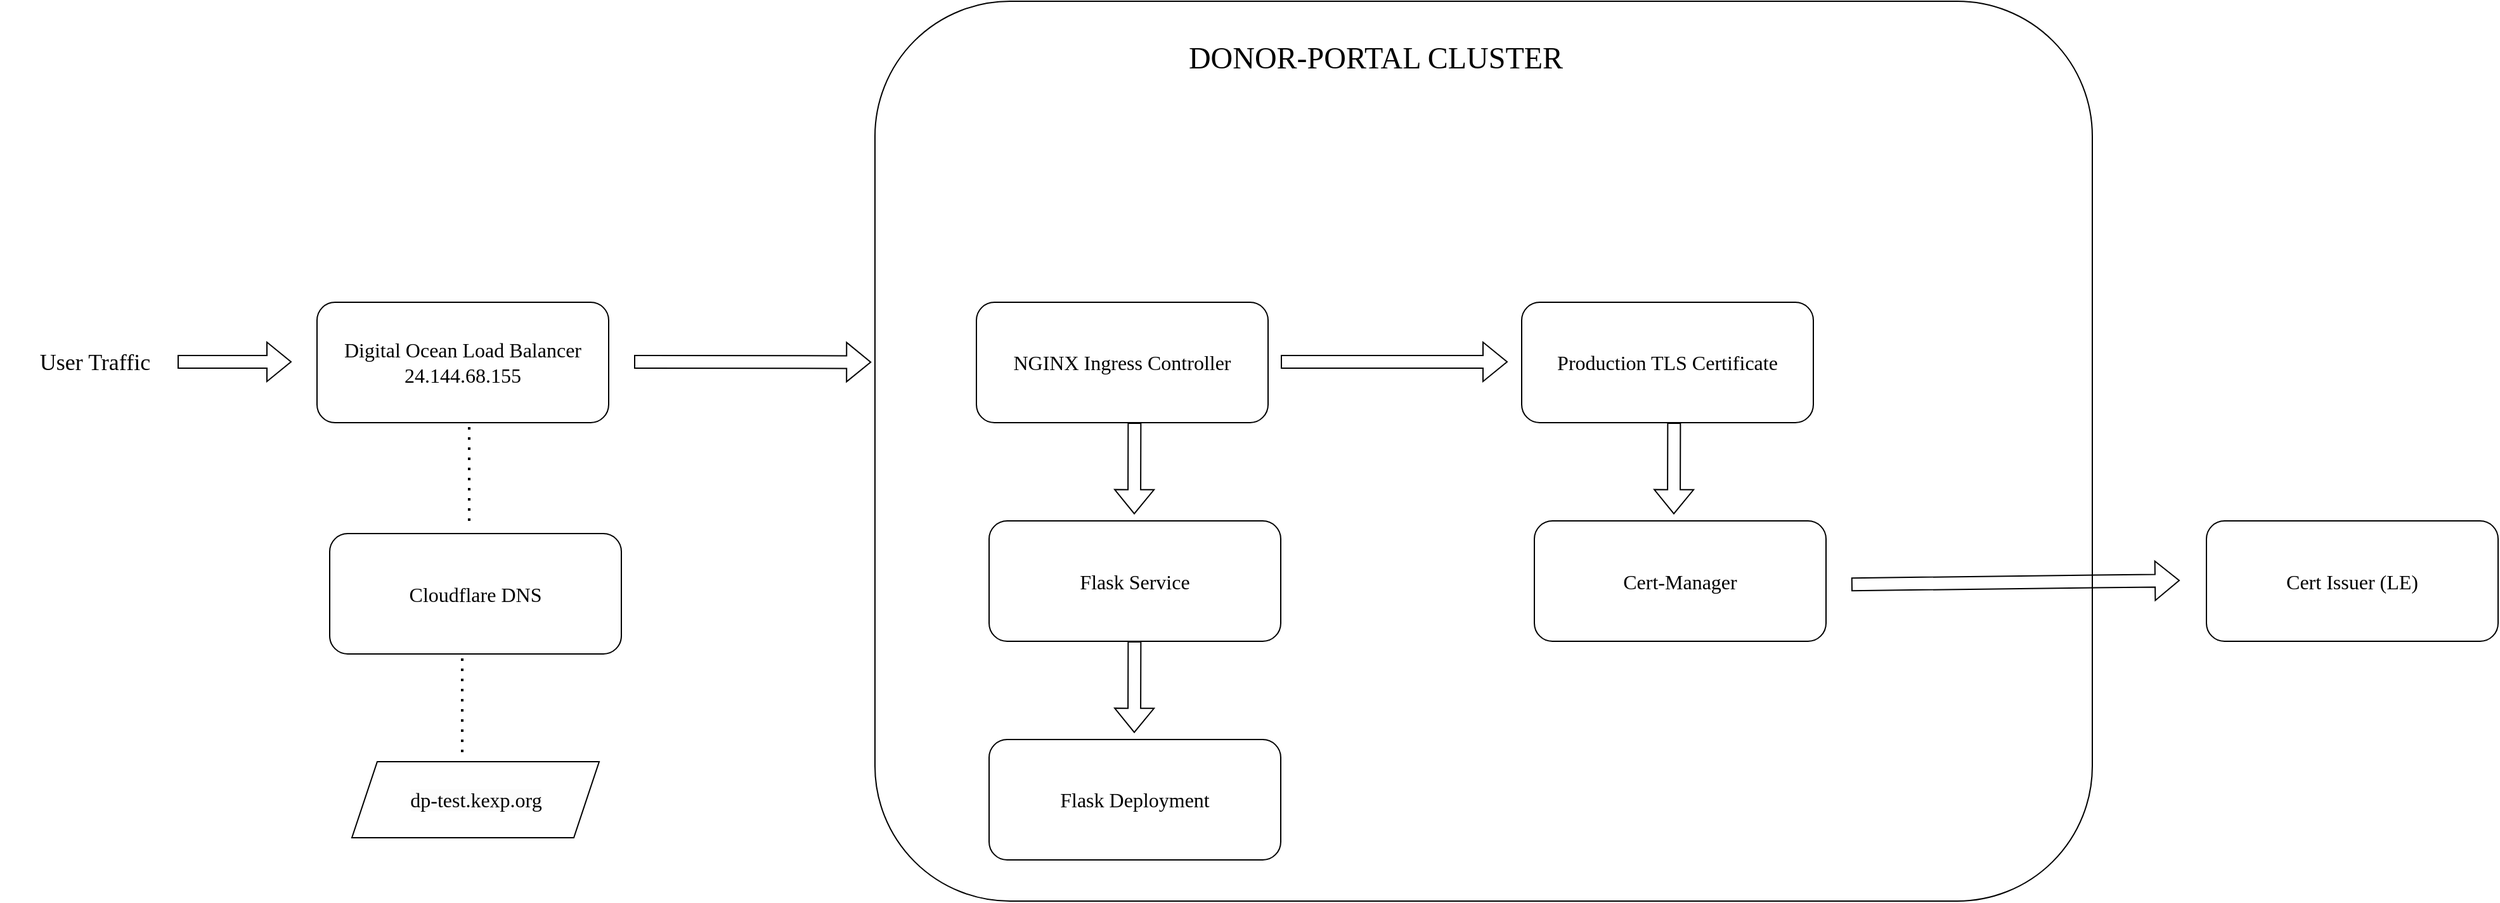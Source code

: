 <mxfile version="22.0.6" type="github">
  <diagram name="Page-1" id="X3mkrffIviuJkXtV6vyq">
    <mxGraphModel dx="5032" dy="1198" grid="1" gridSize="10" guides="1" tooltips="1" connect="1" arrows="1" fold="1" page="1" pageScale="1" pageWidth="850" pageHeight="1100" math="0" shadow="0">
      <root>
        <mxCell id="0" />
        <mxCell id="1" parent="0" />
        <mxCell id="lV5kNANwVsFOWwSpM68Y-1" value="User Traffic" style="text;strokeColor=none;align=center;fillColor=none;html=1;verticalAlign=middle;whiteSpace=wrap;rounded=0;fontFamily=Comic Sans MS;fontSize=18;" vertex="1" parent="1">
          <mxGeometry x="-1260" y="400" width="150" height="30" as="geometry" />
        </mxCell>
        <mxCell id="lV5kNANwVsFOWwSpM68Y-2" value="" style="shape=flexArrow;endArrow=classic;html=1;rounded=0;" edge="1" parent="1">
          <mxGeometry width="50" height="50" relative="1" as="geometry">
            <mxPoint x="-1120" y="414.5" as="sourcePoint" />
            <mxPoint x="-1030" y="414.5" as="targetPoint" />
            <Array as="points" />
          </mxGeometry>
        </mxCell>
        <mxCell id="lV5kNANwVsFOWwSpM68Y-3" value="&lt;font style=&quot;font-size: 16px;&quot; face=&quot;Comic Sans MS&quot;&gt;Digital Ocean Load Balancer&lt;br&gt;24.144.68.155&lt;/font&gt;" style="rounded=1;whiteSpace=wrap;html=1;" vertex="1" parent="1">
          <mxGeometry x="-1010" y="367.5" width="230" height="95" as="geometry" />
        </mxCell>
        <mxCell id="lV5kNANwVsFOWwSpM68Y-4" value="" style="endArrow=none;dashed=1;html=1;dashPattern=1 3;strokeWidth=2;rounded=0;" edge="1" parent="1">
          <mxGeometry width="50" height="50" relative="1" as="geometry">
            <mxPoint x="-890" y="540" as="sourcePoint" />
            <mxPoint x="-890" y="462.5" as="targetPoint" />
          </mxGeometry>
        </mxCell>
        <mxCell id="lV5kNANwVsFOWwSpM68Y-5" value="&lt;font face=&quot;Comic Sans MS&quot;&gt;&lt;span style=&quot;font-size: 16px;&quot;&gt;Cloudflare DNS&lt;/span&gt;&lt;/font&gt;" style="rounded=1;whiteSpace=wrap;html=1;" vertex="1" parent="1">
          <mxGeometry x="-1000" y="550" width="230" height="95" as="geometry" />
        </mxCell>
        <mxCell id="lV5kNANwVsFOWwSpM68Y-6" value="" style="endArrow=none;dashed=1;html=1;dashPattern=1 3;strokeWidth=2;rounded=0;" edge="1" parent="1">
          <mxGeometry width="50" height="50" relative="1" as="geometry">
            <mxPoint x="-895.5" y="722.5" as="sourcePoint" />
            <mxPoint x="-895.5" y="645" as="targetPoint" />
          </mxGeometry>
        </mxCell>
        <mxCell id="lV5kNANwVsFOWwSpM68Y-7" value="&lt;span style=&quot;color: rgb(0, 0, 0); font-family: &amp;quot;Comic Sans MS&amp;quot;; font-size: 16px; font-style: normal; font-variant-ligatures: normal; font-variant-caps: normal; font-weight: 400; letter-spacing: normal; orphans: 2; text-align: center; text-indent: 0px; text-transform: none; widows: 2; word-spacing: 0px; -webkit-text-stroke-width: 0px; background-color: rgb(251, 251, 251); text-decoration-thickness: initial; text-decoration-style: initial; text-decoration-color: initial; float: none; display: inline !important;&quot;&gt;dp-test.kexp.org&lt;/span&gt;" style="shape=parallelogram;perimeter=parallelogramPerimeter;whiteSpace=wrap;html=1;fixedSize=1;" vertex="1" parent="1">
          <mxGeometry x="-982.5" y="730" width="195" height="60" as="geometry" />
        </mxCell>
        <mxCell id="lV5kNANwVsFOWwSpM68Y-8" value="" style="rounded=1;whiteSpace=wrap;html=1;" vertex="1" parent="1">
          <mxGeometry x="-570" y="130" width="960" height="710" as="geometry" />
        </mxCell>
        <mxCell id="lV5kNANwVsFOWwSpM68Y-9" value="" style="shape=flexArrow;endArrow=classic;html=1;rounded=0;entryX=-0.003;entryY=0.401;entryDx=0;entryDy=0;entryPerimeter=0;" edge="1" parent="1" target="lV5kNANwVsFOWwSpM68Y-8">
          <mxGeometry width="50" height="50" relative="1" as="geometry">
            <mxPoint x="-760" y="414.5" as="sourcePoint" />
            <mxPoint x="-590" y="415" as="targetPoint" />
            <Array as="points" />
          </mxGeometry>
        </mxCell>
        <mxCell id="lV5kNANwVsFOWwSpM68Y-11" value="&lt;font style=&quot;font-size: 24px;&quot;&gt;DONOR-PORTAL CLUSTER&lt;/font&gt;" style="text;strokeColor=none;align=center;fillColor=none;html=1;verticalAlign=middle;whiteSpace=wrap;rounded=0;fontFamily=Comic Sans MS;fontSize=18;" vertex="1" parent="1">
          <mxGeometry x="-370" y="150" width="390" height="50" as="geometry" />
        </mxCell>
        <mxCell id="lV5kNANwVsFOWwSpM68Y-12" value="&lt;font face=&quot;Comic Sans MS&quot;&gt;&lt;span style=&quot;font-size: 16px;&quot;&gt;NGINX Ingress Controller&lt;/span&gt;&lt;/font&gt;" style="rounded=1;whiteSpace=wrap;html=1;" vertex="1" parent="1">
          <mxGeometry x="-490" y="367.5" width="230" height="95" as="geometry" />
        </mxCell>
        <mxCell id="lV5kNANwVsFOWwSpM68Y-16" value="" style="shape=flexArrow;endArrow=classic;html=1;rounded=0;entryX=0.232;entryY=0.604;entryDx=0;entryDy=0;entryPerimeter=0;" edge="1" parent="1">
          <mxGeometry width="50" height="50" relative="1" as="geometry">
            <mxPoint x="60.18" y="462.5" as="sourcePoint" />
            <mxPoint x="60.0" y="534.84" as="targetPoint" />
          </mxGeometry>
        </mxCell>
        <mxCell id="lV5kNANwVsFOWwSpM68Y-17" value="&lt;font face=&quot;Comic Sans MS&quot;&gt;&lt;span style=&quot;font-size: 16px;&quot;&gt;Flask Service&lt;/span&gt;&lt;/font&gt;" style="rounded=1;whiteSpace=wrap;html=1;" vertex="1" parent="1">
          <mxGeometry x="-480" y="540" width="230" height="95" as="geometry" />
        </mxCell>
        <mxCell id="lV5kNANwVsFOWwSpM68Y-18" value="" style="shape=flexArrow;endArrow=classic;html=1;rounded=0;entryX=0.046;entryY=0.297;entryDx=0;entryDy=0;entryPerimeter=0;" edge="1" parent="1">
          <mxGeometry width="50" height="50" relative="1" as="geometry">
            <mxPoint x="-250" y="414.5" as="sourcePoint" />
            <mxPoint x="-71" y="414.5" as="targetPoint" />
            <Array as="points" />
          </mxGeometry>
        </mxCell>
        <mxCell id="lV5kNANwVsFOWwSpM68Y-19" value="&lt;font face=&quot;Comic Sans MS&quot;&gt;&lt;span style=&quot;font-size: 16px;&quot;&gt;Production TLS Certificate&lt;/span&gt;&lt;/font&gt;" style="rounded=1;whiteSpace=wrap;html=1;" vertex="1" parent="1">
          <mxGeometry x="-60" y="367.5" width="230" height="95" as="geometry" />
        </mxCell>
        <mxCell id="lV5kNANwVsFOWwSpM68Y-20" value="" style="shape=flexArrow;endArrow=classic;html=1;rounded=0;entryX=0.232;entryY=0.604;entryDx=0;entryDy=0;entryPerimeter=0;" edge="1" parent="1">
          <mxGeometry width="50" height="50" relative="1" as="geometry">
            <mxPoint x="-365.32" y="462.5" as="sourcePoint" />
            <mxPoint x="-365.5" y="534.84" as="targetPoint" />
          </mxGeometry>
        </mxCell>
        <mxCell id="lV5kNANwVsFOWwSpM68Y-21" value="&lt;font face=&quot;Comic Sans MS&quot;&gt;&lt;span style=&quot;font-size: 16px;&quot;&gt;Cert-Manager&lt;/span&gt;&lt;/font&gt;" style="rounded=1;whiteSpace=wrap;html=1;" vertex="1" parent="1">
          <mxGeometry x="-50" y="540" width="230" height="95" as="geometry" />
        </mxCell>
        <mxCell id="lV5kNANwVsFOWwSpM68Y-22" value="" style="shape=flexArrow;endArrow=classic;html=1;rounded=0;entryX=0.232;entryY=0.604;entryDx=0;entryDy=0;entryPerimeter=0;" edge="1" parent="1">
          <mxGeometry width="50" height="50" relative="1" as="geometry">
            <mxPoint x="-365.32" y="635" as="sourcePoint" />
            <mxPoint x="-365.5" y="707.34" as="targetPoint" />
          </mxGeometry>
        </mxCell>
        <mxCell id="lV5kNANwVsFOWwSpM68Y-23" value="&lt;font face=&quot;Comic Sans MS&quot;&gt;&lt;span style=&quot;font-size: 16px;&quot;&gt;Flask Deployment&lt;/span&gt;&lt;/font&gt;" style="rounded=1;whiteSpace=wrap;html=1;" vertex="1" parent="1">
          <mxGeometry x="-480" y="712.5" width="230" height="95" as="geometry" />
        </mxCell>
        <mxCell id="lV5kNANwVsFOWwSpM68Y-24" value="" style="shape=flexArrow;endArrow=classic;html=1;rounded=0;entryX=0.046;entryY=0.297;entryDx=0;entryDy=0;entryPerimeter=0;exitX=0.802;exitY=0.648;exitDx=0;exitDy=0;exitPerimeter=0;" edge="1" parent="1" source="lV5kNANwVsFOWwSpM68Y-8">
          <mxGeometry width="50" height="50" relative="1" as="geometry">
            <mxPoint x="280" y="587" as="sourcePoint" />
            <mxPoint x="459" y="587" as="targetPoint" />
            <Array as="points" />
          </mxGeometry>
        </mxCell>
        <mxCell id="lV5kNANwVsFOWwSpM68Y-25" value="&lt;font face=&quot;Comic Sans MS&quot;&gt;&lt;span style=&quot;font-size: 16px;&quot;&gt;Cert Issuer (LE)&lt;/span&gt;&lt;/font&gt;" style="rounded=1;whiteSpace=wrap;html=1;" vertex="1" parent="1">
          <mxGeometry x="480" y="540" width="230" height="95" as="geometry" />
        </mxCell>
      </root>
    </mxGraphModel>
  </diagram>
</mxfile>

